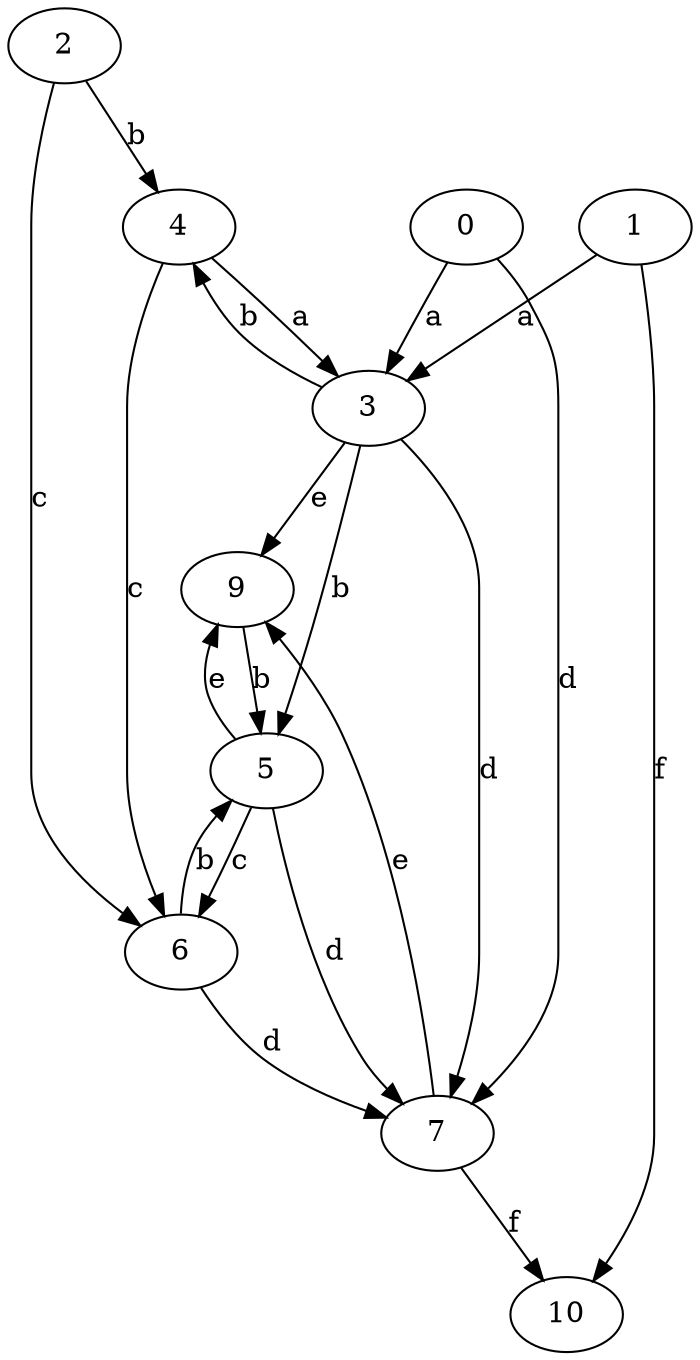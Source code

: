 strict digraph  {
2;
3;
4;
5;
6;
0;
7;
1;
9;
10;
2 -> 4  [label=b];
2 -> 6  [label=c];
3 -> 4  [label=b];
3 -> 5  [label=b];
3 -> 7  [label=d];
3 -> 9  [label=e];
4 -> 3  [label=a];
4 -> 6  [label=c];
5 -> 6  [label=c];
5 -> 7  [label=d];
5 -> 9  [label=e];
6 -> 5  [label=b];
6 -> 7  [label=d];
0 -> 3  [label=a];
0 -> 7  [label=d];
7 -> 9  [label=e];
7 -> 10  [label=f];
1 -> 3  [label=a];
1 -> 10  [label=f];
9 -> 5  [label=b];
}
